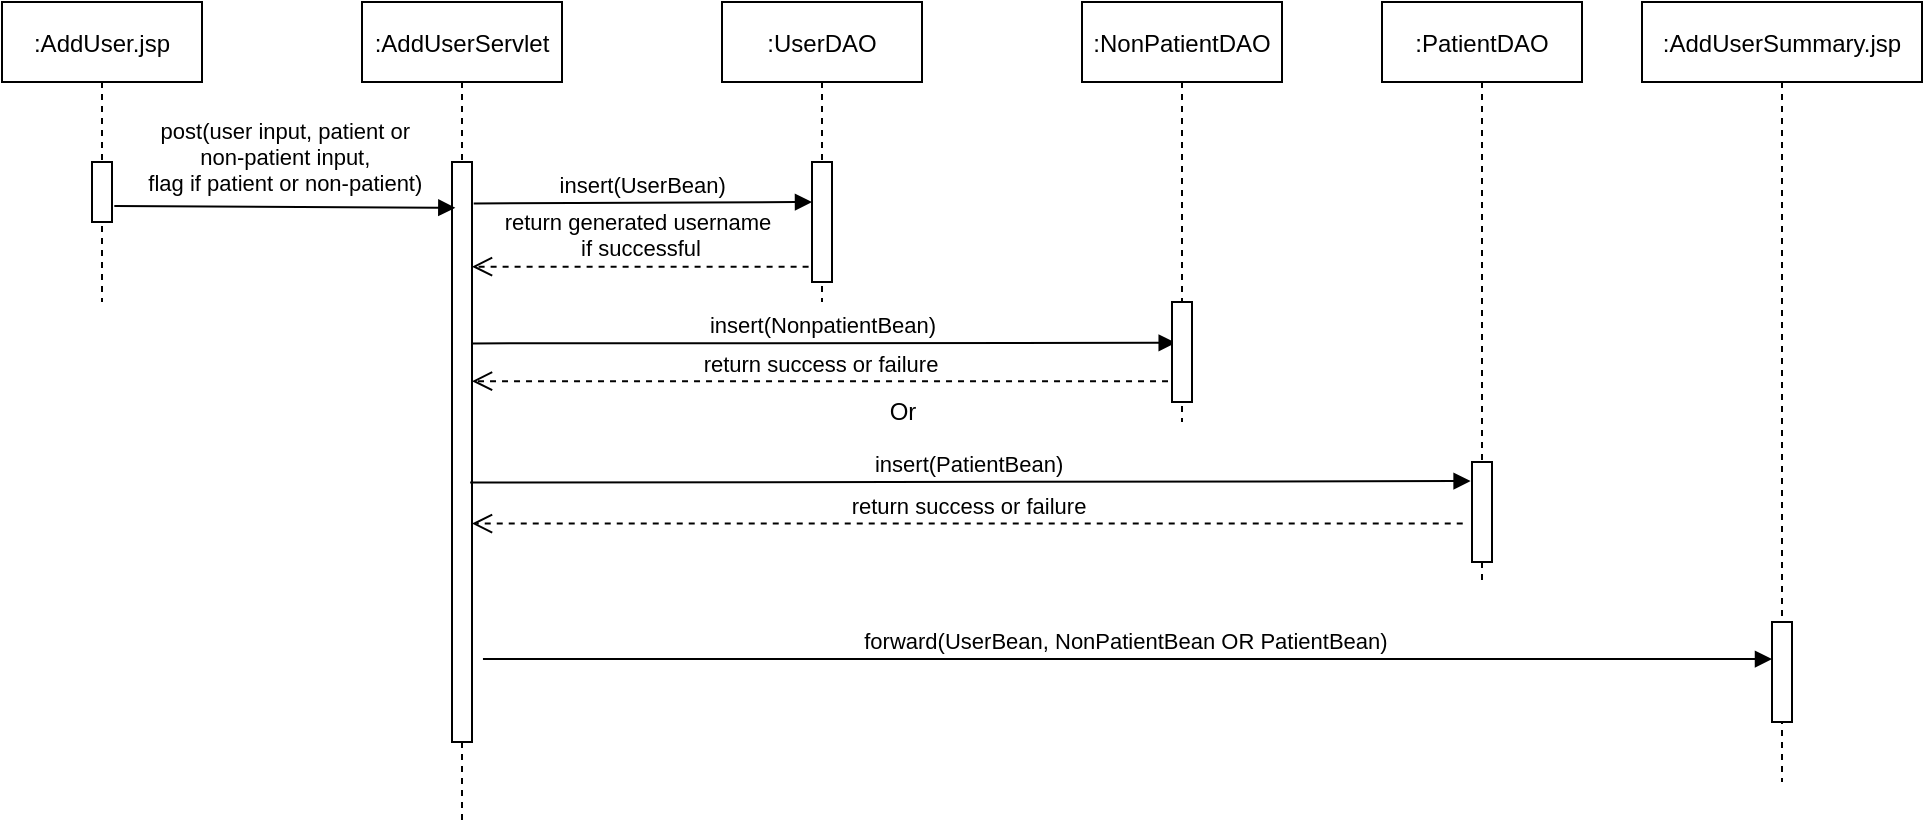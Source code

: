 <mxfile version="20.0.4" type="github">
  <diagram id="kgpKYQtTHZ0yAKxKKP6v" name="Page-1">
    <mxGraphModel dx="609" dy="447" grid="1" gridSize="10" guides="1" tooltips="1" connect="1" arrows="1" fold="1" page="1" pageScale="1" pageWidth="850" pageHeight="1100" math="0" shadow="0">
      <root>
        <mxCell id="0" />
        <mxCell id="1" parent="0" />
        <mxCell id="3nuBFxr9cyL0pnOWT2aG-1" value=":AddUser.jsp" style="shape=umlLifeline;perimeter=lifelinePerimeter;container=1;collapsible=0;recursiveResize=0;rounded=0;shadow=0;strokeWidth=1;" parent="1" vertex="1">
          <mxGeometry x="120" y="60" width="100" height="150" as="geometry" />
        </mxCell>
        <mxCell id="3nuBFxr9cyL0pnOWT2aG-2" value="" style="points=[];perimeter=orthogonalPerimeter;rounded=0;shadow=0;strokeWidth=1;" parent="3nuBFxr9cyL0pnOWT2aG-1" vertex="1">
          <mxGeometry x="45" y="80" width="10" height="30" as="geometry" />
        </mxCell>
        <mxCell id="3nuBFxr9cyL0pnOWT2aG-5" value=":AddUserServlet" style="shape=umlLifeline;perimeter=lifelinePerimeter;container=1;collapsible=0;recursiveResize=0;rounded=0;shadow=0;strokeWidth=1;" parent="1" vertex="1">
          <mxGeometry x="300" y="60" width="100" height="410" as="geometry" />
        </mxCell>
        <mxCell id="3nuBFxr9cyL0pnOWT2aG-6" value="" style="points=[];perimeter=orthogonalPerimeter;rounded=0;shadow=0;strokeWidth=1;" parent="3nuBFxr9cyL0pnOWT2aG-5" vertex="1">
          <mxGeometry x="45" y="80" width="10" height="290" as="geometry" />
        </mxCell>
        <mxCell id="3nuBFxr9cyL0pnOWT2aG-8" value="post(user input, patient or &#xa;non-patient input, &#xa;flag if patient or non-patient)" style="verticalAlign=bottom;endArrow=block;shadow=0;strokeWidth=1;exitX=1.116;exitY=0.735;exitDx=0;exitDy=0;exitPerimeter=0;entryX=0.166;entryY=0.079;entryDx=0;entryDy=0;entryPerimeter=0;" parent="1" source="3nuBFxr9cyL0pnOWT2aG-2" target="3nuBFxr9cyL0pnOWT2aG-6" edge="1">
          <mxGeometry x="0.002" y="3" relative="1" as="geometry">
            <mxPoint x="275" y="160" as="sourcePoint" />
            <mxPoint as="offset" />
            <mxPoint x="330" y="162" as="targetPoint" />
          </mxGeometry>
        </mxCell>
        <mxCell id="74xl2ph6hk8mTC_TcE07-2" value=":UserDAO" style="shape=umlLifeline;perimeter=lifelinePerimeter;container=1;collapsible=0;recursiveResize=0;rounded=0;shadow=0;strokeWidth=1;" parent="1" vertex="1">
          <mxGeometry x="480" y="60" width="100" height="150" as="geometry" />
        </mxCell>
        <mxCell id="74xl2ph6hk8mTC_TcE07-3" value="" style="points=[];perimeter=orthogonalPerimeter;rounded=0;shadow=0;strokeWidth=1;" parent="74xl2ph6hk8mTC_TcE07-2" vertex="1">
          <mxGeometry x="45" y="80" width="10" height="60" as="geometry" />
        </mxCell>
        <mxCell id="03laQlcL5gJYu58vcYz_-1" value="insert(UserBean)" style="verticalAlign=bottom;endArrow=block;entryX=-0.029;entryY=0.122;shadow=0;strokeWidth=1;exitX=1.057;exitY=0.159;exitDx=0;exitDy=0;exitPerimeter=0;entryDx=0;entryDy=0;entryPerimeter=0;" parent="74xl2ph6hk8mTC_TcE07-2" edge="1">
          <mxGeometry x="-0.002" relative="1" as="geometry">
            <mxPoint x="-124.14" y="100.69" as="sourcePoint" />
            <mxPoint as="offset" />
            <mxPoint x="45" y="100.0" as="targetPoint" />
          </mxGeometry>
        </mxCell>
        <mxCell id="03laQlcL5gJYu58vcYz_-4" value="Or" style="text;html=1;align=center;verticalAlign=middle;resizable=0;points=[];autosize=1;strokeColor=none;fillColor=none;" parent="1" vertex="1">
          <mxGeometry x="550" y="250" width="40" height="30" as="geometry" />
        </mxCell>
        <mxCell id="03laQlcL5gJYu58vcYz_-3" value="insert(NonpatientBean)" style="verticalAlign=bottom;endArrow=block;shadow=0;strokeWidth=1;exitX=1.057;exitY=0.159;exitDx=0;exitDy=0;exitPerimeter=0;entryX=0.185;entryY=0.408;entryDx=0;entryDy=0;entryPerimeter=0;" parent="1" edge="1" target="lDrT-LnKwfdQzrx9L7qV-5">
          <mxGeometry x="-0.002" relative="1" as="geometry">
            <mxPoint x="355" y="230.69" as="sourcePoint" />
            <mxPoint as="offset" />
            <mxPoint x="700" y="231" as="targetPoint" />
          </mxGeometry>
        </mxCell>
        <mxCell id="lDrT-LnKwfdQzrx9L7qV-3" value="return generated username&amp;nbsp;&lt;br&gt;if successful" style="html=1;verticalAlign=bottom;endArrow=open;dashed=1;endSize=8;rounded=0;exitX=-0.17;exitY=0.872;exitDx=0;exitDy=0;exitPerimeter=0;" edge="1" parent="1" source="74xl2ph6hk8mTC_TcE07-3" target="3nuBFxr9cyL0pnOWT2aG-6">
          <mxGeometry relative="1" as="geometry">
            <mxPoint x="435" y="280" as="sourcePoint" />
            <mxPoint x="360" y="192" as="targetPoint" />
          </mxGeometry>
        </mxCell>
        <mxCell id="lDrT-LnKwfdQzrx9L7qV-4" value=":NonPatientDAO" style="shape=umlLifeline;perimeter=lifelinePerimeter;container=1;collapsible=0;recursiveResize=0;rounded=0;shadow=0;strokeWidth=1;" vertex="1" parent="1">
          <mxGeometry x="660" y="60" width="100" height="210" as="geometry" />
        </mxCell>
        <mxCell id="lDrT-LnKwfdQzrx9L7qV-5" value="" style="points=[];perimeter=orthogonalPerimeter;rounded=0;shadow=0;strokeWidth=1;" vertex="1" parent="lDrT-LnKwfdQzrx9L7qV-4">
          <mxGeometry x="45" y="150" width="10" height="50" as="geometry" />
        </mxCell>
        <mxCell id="lDrT-LnKwfdQzrx9L7qV-7" value="return success or failure" style="html=1;verticalAlign=bottom;endArrow=open;dashed=1;endSize=8;rounded=0;exitX=-0.199;exitY=0.792;exitDx=0;exitDy=0;exitPerimeter=0;" edge="1" parent="1" source="lDrT-LnKwfdQzrx9L7qV-5" target="3nuBFxr9cyL0pnOWT2aG-6">
          <mxGeometry relative="1" as="geometry">
            <mxPoint x="700" y="250" as="sourcePoint" />
            <mxPoint x="360" y="250" as="targetPoint" />
          </mxGeometry>
        </mxCell>
        <mxCell id="lDrT-LnKwfdQzrx9L7qV-8" value=":PatientDAO" style="shape=umlLifeline;perimeter=lifelinePerimeter;container=1;collapsible=0;recursiveResize=0;rounded=0;shadow=0;strokeWidth=1;" vertex="1" parent="1">
          <mxGeometry x="810" y="60" width="100" height="290" as="geometry" />
        </mxCell>
        <mxCell id="lDrT-LnKwfdQzrx9L7qV-9" value="" style="points=[];perimeter=orthogonalPerimeter;rounded=0;shadow=0;strokeWidth=1;" vertex="1" parent="lDrT-LnKwfdQzrx9L7qV-8">
          <mxGeometry x="45" y="230" width="10" height="50" as="geometry" />
        </mxCell>
        <mxCell id="lDrT-LnKwfdQzrx9L7qV-10" value="insert(PatientBean)" style="verticalAlign=bottom;endArrow=block;shadow=0;strokeWidth=1;exitX=1.057;exitY=0.159;exitDx=0;exitDy=0;exitPerimeter=0;entryX=-0.07;entryY=0.191;entryDx=0;entryDy=0;entryPerimeter=0;" edge="1" parent="1" target="lDrT-LnKwfdQzrx9L7qV-9">
          <mxGeometry x="-0.002" relative="1" as="geometry">
            <mxPoint x="354.08" y="300.29" as="sourcePoint" />
            <mxPoint as="offset" />
            <mxPoint x="850" y="300" as="targetPoint" />
          </mxGeometry>
        </mxCell>
        <mxCell id="lDrT-LnKwfdQzrx9L7qV-11" value="return success or failure" style="html=1;verticalAlign=bottom;endArrow=open;dashed=1;endSize=8;rounded=0;exitX=-0.199;exitY=0.792;exitDx=0;exitDy=0;exitPerimeter=0;" edge="1" parent="1" target="3nuBFxr9cyL0pnOWT2aG-6">
          <mxGeometry relative="1" as="geometry">
            <mxPoint x="850.37" y="320.8" as="sourcePoint" />
            <mxPoint x="360" y="321" as="targetPoint" />
          </mxGeometry>
        </mxCell>
        <mxCell id="lDrT-LnKwfdQzrx9L7qV-12" value=":AddUserSummary.jsp" style="shape=umlLifeline;perimeter=lifelinePerimeter;container=1;collapsible=0;recursiveResize=0;rounded=0;shadow=0;strokeWidth=1;" vertex="1" parent="1">
          <mxGeometry x="940" y="60" width="140" height="390" as="geometry" />
        </mxCell>
        <mxCell id="lDrT-LnKwfdQzrx9L7qV-13" value="" style="points=[];perimeter=orthogonalPerimeter;rounded=0;shadow=0;strokeWidth=1;" vertex="1" parent="lDrT-LnKwfdQzrx9L7qV-12">
          <mxGeometry x="65" y="310" width="10" height="50" as="geometry" />
        </mxCell>
        <mxCell id="lDrT-LnKwfdQzrx9L7qV-14" value="forward(UserBean, NonPatientBean OR PatientBean)" style="verticalAlign=bottom;endArrow=block;shadow=0;strokeWidth=1;exitX=1.548;exitY=0.857;exitDx=0;exitDy=0;exitPerimeter=0;" edge="1" parent="1" source="3nuBFxr9cyL0pnOWT2aG-6" target="lDrT-LnKwfdQzrx9L7qV-13">
          <mxGeometry x="-0.002" relative="1" as="geometry">
            <mxPoint x="364.08" y="390.74" as="sourcePoint" />
            <mxPoint as="offset" />
            <mxPoint x="864.3" y="390.0" as="targetPoint" />
          </mxGeometry>
        </mxCell>
      </root>
    </mxGraphModel>
  </diagram>
</mxfile>
